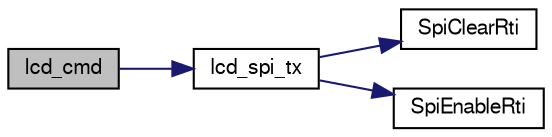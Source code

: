 digraph "lcd_cmd"
{
  edge [fontname="FreeSans",fontsize="10",labelfontname="FreeSans",labelfontsize="10"];
  node [fontname="FreeSans",fontsize="10",shape=record];
  rankdir="LR";
  Node1 [label="lcd_cmd",height=0.2,width=0.4,color="black", fillcolor="grey75", style="filled", fontcolor="black"];
  Node1 -> Node2 [color="midnightblue",fontsize="10",style="solid",fontname="FreeSans"];
  Node2 [label="lcd_spi_tx",height=0.2,width=0.4,color="black", fillcolor="white", style="filled",URL="$lcd__dogm__hw_8c.html#a366ee955fa7d05ec9dcc324178a212d7"];
  Node2 -> Node3 [color="midnightblue",fontsize="10",style="solid",fontname="FreeSans"];
  Node3 [label="SpiClearRti",height=0.2,width=0.4,color="black", fillcolor="white", style="filled",URL="$lpc21_2mcu__periph_2spi__arch_8c.html#a4c328147d259ed459aa71ba246bbf1cf"];
  Node2 -> Node4 [color="midnightblue",fontsize="10",style="solid",fontname="FreeSans"];
  Node4 [label="SpiEnableRti",height=0.2,width=0.4,color="black", fillcolor="white", style="filled",URL="$lpc21_2mcu__periph_2spi__arch_8c.html#a2f597567924a3000e5afb340e4aa5592"];
}
